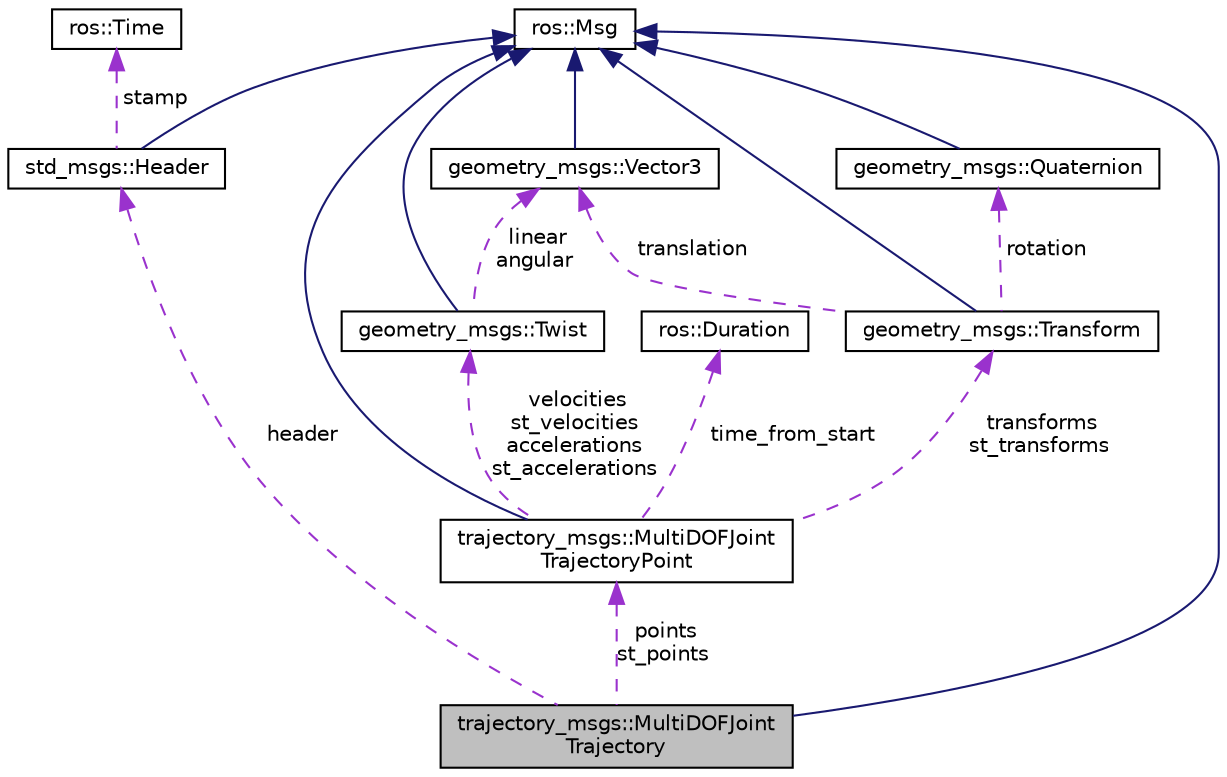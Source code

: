 digraph "trajectory_msgs::MultiDOFJointTrajectory"
{
  edge [fontname="Helvetica",fontsize="10",labelfontname="Helvetica",labelfontsize="10"];
  node [fontname="Helvetica",fontsize="10",shape=record];
  Node1 [label="trajectory_msgs::MultiDOFJoint\lTrajectory",height=0.2,width=0.4,color="black", fillcolor="grey75", style="filled" fontcolor="black"];
  Node2 -> Node1 [dir="back",color="midnightblue",fontsize="10",style="solid",fontname="Helvetica"];
  Node2 [label="ros::Msg",height=0.2,width=0.4,color="black", fillcolor="white", style="filled",URL="$classros_1_1_msg.html"];
  Node3 -> Node1 [dir="back",color="darkorchid3",fontsize="10",style="dashed",label=" header" ,fontname="Helvetica"];
  Node3 [label="std_msgs::Header",height=0.2,width=0.4,color="black", fillcolor="white", style="filled",URL="$classstd__msgs_1_1_header.html"];
  Node2 -> Node3 [dir="back",color="midnightblue",fontsize="10",style="solid",fontname="Helvetica"];
  Node4 -> Node3 [dir="back",color="darkorchid3",fontsize="10",style="dashed",label=" stamp" ,fontname="Helvetica"];
  Node4 [label="ros::Time",height=0.2,width=0.4,color="black", fillcolor="white", style="filled",URL="$classros_1_1_time.html"];
  Node5 -> Node1 [dir="back",color="darkorchid3",fontsize="10",style="dashed",label=" points\nst_points" ,fontname="Helvetica"];
  Node5 [label="trajectory_msgs::MultiDOFJoint\lTrajectoryPoint",height=0.2,width=0.4,color="black", fillcolor="white", style="filled",URL="$classtrajectory__msgs_1_1_multi_d_o_f_joint_trajectory_point.html"];
  Node2 -> Node5 [dir="back",color="midnightblue",fontsize="10",style="solid",fontname="Helvetica"];
  Node6 -> Node5 [dir="back",color="darkorchid3",fontsize="10",style="dashed",label=" time_from_start" ,fontname="Helvetica"];
  Node6 [label="ros::Duration",height=0.2,width=0.4,color="black", fillcolor="white", style="filled",URL="$classros_1_1_duration.html"];
  Node7 -> Node5 [dir="back",color="darkorchid3",fontsize="10",style="dashed",label=" velocities\nst_velocities\naccelerations\nst_accelerations" ,fontname="Helvetica"];
  Node7 [label="geometry_msgs::Twist",height=0.2,width=0.4,color="black", fillcolor="white", style="filled",URL="$classgeometry__msgs_1_1_twist.html"];
  Node2 -> Node7 [dir="back",color="midnightblue",fontsize="10",style="solid",fontname="Helvetica"];
  Node8 -> Node7 [dir="back",color="darkorchid3",fontsize="10",style="dashed",label=" linear\nangular" ,fontname="Helvetica"];
  Node8 [label="geometry_msgs::Vector3",height=0.2,width=0.4,color="black", fillcolor="white", style="filled",URL="$classgeometry__msgs_1_1_vector3.html"];
  Node2 -> Node8 [dir="back",color="midnightblue",fontsize="10",style="solid",fontname="Helvetica"];
  Node9 -> Node5 [dir="back",color="darkorchid3",fontsize="10",style="dashed",label=" transforms\nst_transforms" ,fontname="Helvetica"];
  Node9 [label="geometry_msgs::Transform",height=0.2,width=0.4,color="black", fillcolor="white", style="filled",URL="$classgeometry__msgs_1_1_transform.html"];
  Node2 -> Node9 [dir="back",color="midnightblue",fontsize="10",style="solid",fontname="Helvetica"];
  Node10 -> Node9 [dir="back",color="darkorchid3",fontsize="10",style="dashed",label=" rotation" ,fontname="Helvetica"];
  Node10 [label="geometry_msgs::Quaternion",height=0.2,width=0.4,color="black", fillcolor="white", style="filled",URL="$classgeometry__msgs_1_1_quaternion.html"];
  Node2 -> Node10 [dir="back",color="midnightblue",fontsize="10",style="solid",fontname="Helvetica"];
  Node8 -> Node9 [dir="back",color="darkorchid3",fontsize="10",style="dashed",label=" translation" ,fontname="Helvetica"];
}
